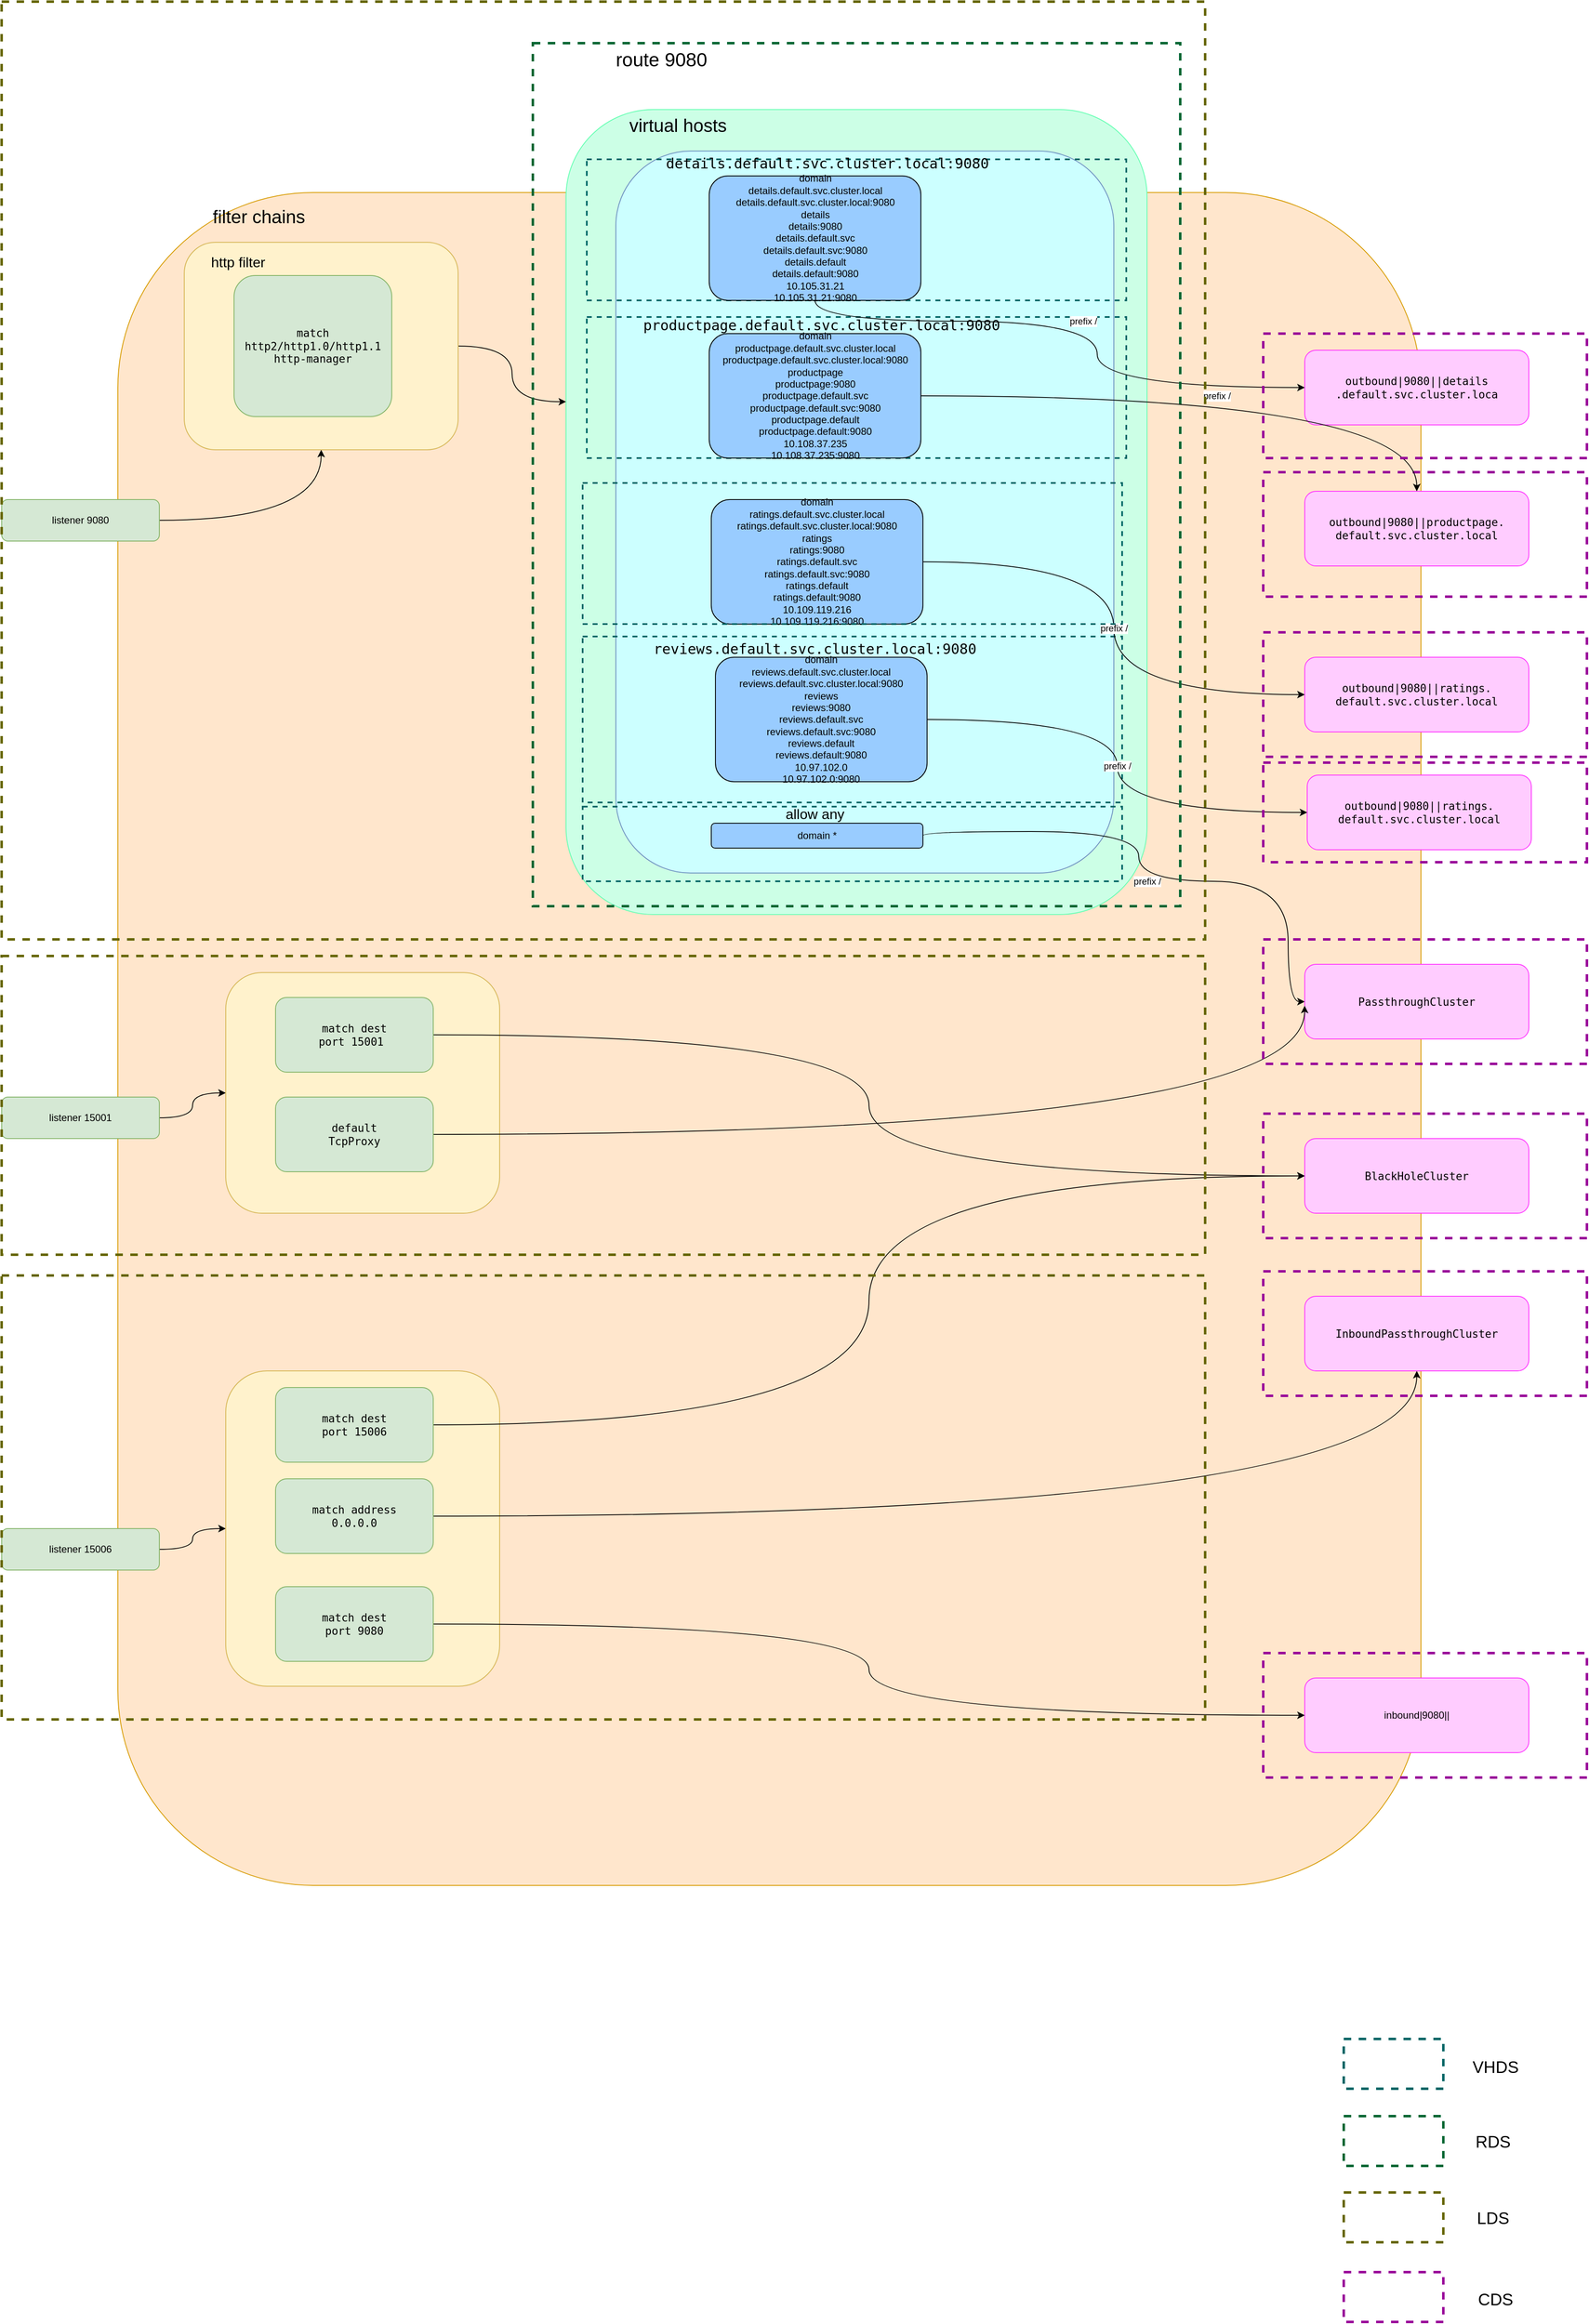 <mxfile version="15.0.3" type="github">
  <diagram id="Fc24wovbdlsAbXFzseOG" name="第 1 页">
    <mxGraphModel dx="1843" dy="1167" grid="0" gridSize="10" guides="1" tooltips="1" connect="1" arrows="1" fold="1" page="1" pageScale="1" pageWidth="2339" pageHeight="3300" math="0" shadow="0">
      <root>
        <mxCell id="0" />
        <mxCell id="1" parent="0" />
        <mxCell id="VYAuoYHthQ6iFn3R_5oL-7" value="" style="rounded=1;whiteSpace=wrap;html=1;fillColor=#ffe6cc;strokeColor=#d79b00;" vertex="1" parent="1">
          <mxGeometry x="440" y="310" width="1570" height="2040" as="geometry" />
        </mxCell>
        <mxCell id="VYAuoYHthQ6iFn3R_5oL-61" value="" style="rounded=1;whiteSpace=wrap;html=1;glass=0;sketch=0;strokeWidth=1;gradientDirection=south;fillColor=#CCFFE6;strokeColor=#66FFB3;" vertex="1" parent="1">
          <mxGeometry x="980" y="210" width="700" height="970" as="geometry" />
        </mxCell>
        <mxCell id="VYAuoYHthQ6iFn3R_5oL-84" value="" style="rounded=0;whiteSpace=wrap;html=1;glass=0;dashed=1;sketch=0;strokeWidth=3;gradientDirection=south;fillColor=none;strokeColor=#990099;" vertex="1" parent="1">
          <mxGeometry x="1820" y="647" width="390" height="150" as="geometry" />
        </mxCell>
        <mxCell id="VYAuoYHthQ6iFn3R_5oL-30" value="&lt;span style=&quot;font-family: monospace&quot;&gt;&lt;font style=&quot;font-size: 17px&quot;&gt;ratings.default.svc.cluster.local:9080&lt;/font&gt;&lt;/span&gt;" style="text;html=1;strokeColor=none;fillColor=none;align=center;verticalAlign=middle;whiteSpace=wrap;rounded=0;" vertex="1" parent="1">
          <mxGeometry x="1145" y="660" width="270" height="20" as="geometry" />
        </mxCell>
        <mxCell id="VYAuoYHthQ6iFn3R_5oL-59" value="" style="rounded=1;whiteSpace=wrap;html=1;glass=0;sketch=0;strokeColor=#6c8ebf;strokeWidth=1;gradientDirection=south;fillColor=#CCFFFF;" vertex="1" parent="1">
          <mxGeometry x="1040" y="260" width="600" height="870" as="geometry" />
        </mxCell>
        <mxCell id="VYAuoYHthQ6iFn3R_5oL-72" value="" style="rounded=0;whiteSpace=wrap;html=1;glass=0;sketch=0;strokeWidth=2;gradientDirection=south;fillColor=none;strokeColor=#006666;dashed=1;" vertex="1" parent="1">
          <mxGeometry x="1000" y="845" width="650" height="200" as="geometry" />
        </mxCell>
        <mxCell id="VYAuoYHthQ6iFn3R_5oL-71" value="" style="rounded=0;whiteSpace=wrap;html=1;glass=0;sketch=0;strokeWidth=2;gradientDirection=south;fillColor=none;strokeColor=#006666;dashed=1;" vertex="1" parent="1">
          <mxGeometry x="1005" y="460" width="650" height="170" as="geometry" />
        </mxCell>
        <mxCell id="VYAuoYHthQ6iFn3R_5oL-69" value="" style="rounded=0;whiteSpace=wrap;html=1;glass=0;sketch=0;strokeWidth=2;gradientDirection=south;fillColor=none;strokeColor=#006666;dashed=1;" vertex="1" parent="1">
          <mxGeometry x="1005" y="270" width="650" height="170" as="geometry" />
        </mxCell>
        <mxCell id="VYAuoYHthQ6iFn3R_5oL-68" value="" style="rounded=0;whiteSpace=wrap;html=1;glass=0;sketch=0;strokeWidth=2;gradientDirection=south;fillColor=none;strokeColor=#006666;dashed=1;" vertex="1" parent="1">
          <mxGeometry x="1000" y="1050" width="650" height="90" as="geometry" />
        </mxCell>
        <mxCell id="VYAuoYHthQ6iFn3R_5oL-64" style="edgeStyle=orthogonalEdgeStyle;curved=1;orthogonalLoop=1;jettySize=auto;html=1;" edge="1" parent="1" source="VYAuoYHthQ6iFn3R_5oL-8" target="VYAuoYHthQ6iFn3R_5oL-10">
          <mxGeometry relative="1" as="geometry" />
        </mxCell>
        <mxCell id="VYAuoYHthQ6iFn3R_5oL-8" value="listener 9080&lt;br&gt;" style="rounded=1;whiteSpace=wrap;html=1;fillColor=#d5e8d4;strokeColor=#82b366;" vertex="1" parent="1">
          <mxGeometry x="300" y="680" width="190" height="50" as="geometry" />
        </mxCell>
        <mxCell id="VYAuoYHthQ6iFn3R_5oL-65" style="edgeStyle=orthogonalEdgeStyle;curved=1;orthogonalLoop=1;jettySize=auto;html=1;entryX=0;entryY=0.363;entryDx=0;entryDy=0;entryPerimeter=0;" edge="1" parent="1" source="VYAuoYHthQ6iFn3R_5oL-10" target="VYAuoYHthQ6iFn3R_5oL-61">
          <mxGeometry relative="1" as="geometry" />
        </mxCell>
        <mxCell id="VYAuoYHthQ6iFn3R_5oL-10" value="" style="rounded=1;whiteSpace=wrap;html=1;fillColor=#fff2cc;strokeColor=#d6b656;align=left;" vertex="1" parent="1">
          <mxGeometry x="520" y="370" width="330" height="250" as="geometry" />
        </mxCell>
        <mxCell id="VYAuoYHthQ6iFn3R_5oL-11" value="&lt;span style=&quot;font-family: monospace ; font-size: 13px&quot;&gt;match http2/http1.0/http1.1&lt;br&gt;http-manager&lt;/span&gt;" style="rounded=1;whiteSpace=wrap;html=1;align=center;fillColor=#d5e8d4;strokeColor=#82b366;" vertex="1" parent="1">
          <mxGeometry x="580" y="410" width="190" height="170" as="geometry" />
        </mxCell>
        <mxCell id="VYAuoYHthQ6iFn3R_5oL-13" style="edgeStyle=orthogonalEdgeStyle;curved=1;orthogonalLoop=1;jettySize=auto;html=1;exitX=0.5;exitY=1;exitDx=0;exitDy=0;" edge="1" parent="1" source="VYAuoYHthQ6iFn3R_5oL-10" target="VYAuoYHthQ6iFn3R_5oL-10">
          <mxGeometry relative="1" as="geometry" />
        </mxCell>
        <mxCell id="VYAuoYHthQ6iFn3R_5oL-14" value="&lt;font style=&quot;font-size: 22px&quot;&gt;filter chains&lt;/font&gt;" style="text;html=1;strokeColor=none;fillColor=none;align=center;verticalAlign=middle;whiteSpace=wrap;rounded=0;" vertex="1" parent="1">
          <mxGeometry x="540" y="320" width="140" height="40" as="geometry" />
        </mxCell>
        <mxCell id="VYAuoYHthQ6iFn3R_5oL-15" value="&lt;font style=&quot;font-size: 17px&quot;&gt;http filter&lt;/font&gt;" style="text;html=1;strokeColor=none;fillColor=none;align=center;verticalAlign=middle;whiteSpace=wrap;rounded=0;" vertex="1" parent="1">
          <mxGeometry x="540" y="380" width="90" height="30" as="geometry" />
        </mxCell>
        <mxCell id="VYAuoYHthQ6iFn3R_5oL-36" value="prefix /" style="edgeStyle=orthogonalEdgeStyle;curved=1;orthogonalLoop=1;jettySize=auto;html=1;exitX=1;exitY=0.5;exitDx=0;exitDy=0;entryX=0;entryY=0.5;entryDx=0;entryDy=0;" edge="1" parent="1" source="VYAuoYHthQ6iFn3R_5oL-16" target="VYAuoYHthQ6iFn3R_5oL-17">
          <mxGeometry relative="1" as="geometry">
            <Array as="points">
              <mxPoint x="1410" y="1080" />
              <mxPoint x="1670" y="1080" />
              <mxPoint x="1670" y="1140" />
              <mxPoint x="1850" y="1140" />
            </Array>
          </mxGeometry>
        </mxCell>
        <mxCell id="VYAuoYHthQ6iFn3R_5oL-16" value="domain *" style="rounded=1;whiteSpace=wrap;html=1;fillColor=#99CCFF;" vertex="1" parent="1">
          <mxGeometry x="1155" y="1070" width="255" height="30" as="geometry" />
        </mxCell>
        <mxCell id="VYAuoYHthQ6iFn3R_5oL-17" value="&lt;span style=&quot;font-family: monospace ; font-size: 13px&quot;&gt;PassthroughCluster&lt;/span&gt;" style="rounded=1;whiteSpace=wrap;html=1;fillColor=#FFCCFF;strokeColor=#FF33FF;" vertex="1" parent="1">
          <mxGeometry x="1870" y="1240" width="270" height="90" as="geometry" />
        </mxCell>
        <mxCell id="VYAuoYHthQ6iFn3R_5oL-18" value="&lt;span style=&quot;font-family: monospace ; font-size: 13px&quot;&gt;outbound|9080||details&lt;br&gt;.default.svc.cluster.loca&lt;/span&gt;" style="rounded=1;whiteSpace=wrap;html=1;fillColor=#FFCCFF;strokeColor=#FF33FF;" vertex="1" parent="1">
          <mxGeometry x="1870" y="500" width="270" height="90" as="geometry" />
        </mxCell>
        <mxCell id="VYAuoYHthQ6iFn3R_5oL-19" value="&lt;span style=&quot;font-family: monospace ; font-size: 13px&quot;&gt;outbound|9080||productpage.&lt;br&gt;default.svc.cluster.local&lt;/span&gt;" style="rounded=1;whiteSpace=wrap;html=1;fillColor=#FFCCFF;strokeColor=#FF33FF;" vertex="1" parent="1">
          <mxGeometry x="1870" y="670" width="270" height="90" as="geometry" />
        </mxCell>
        <mxCell id="VYAuoYHthQ6iFn3R_5oL-20" value="&lt;span style=&quot;font-family: monospace ; font-size: 13px&quot;&gt;outbound|9080||ratings.&lt;br&gt;default.svc.cluster.local&lt;/span&gt;" style="rounded=1;whiteSpace=wrap;html=1;fillColor=#FFCCFF;strokeColor=#FF33FF;" vertex="1" parent="1">
          <mxGeometry x="1870" y="870" width="270" height="90" as="geometry" />
        </mxCell>
        <mxCell id="VYAuoYHthQ6iFn3R_5oL-21" value="&lt;span style=&quot;font-family: monospace ; font-size: 13px&quot;&gt;outbound|9080||ratings.&lt;br&gt;default.svc.cluster.local&lt;/span&gt;" style="rounded=1;whiteSpace=wrap;html=1;fillColor=#FFCCFF;strokeColor=#FF33FF;" vertex="1" parent="1">
          <mxGeometry x="1873" y="1012" width="270" height="90" as="geometry" />
        </mxCell>
        <mxCell id="VYAuoYHthQ6iFn3R_5oL-23" value="&lt;font style=&quot;font-size: 17px&quot;&gt;allow any&lt;/font&gt;" style="text;html=1;strokeColor=none;fillColor=none;align=center;verticalAlign=middle;whiteSpace=wrap;rounded=0;" vertex="1" parent="1">
          <mxGeometry x="1220" y="1050" width="120" height="20" as="geometry" />
        </mxCell>
        <mxCell id="VYAuoYHthQ6iFn3R_5oL-24" value="&lt;span style=&quot;font-family: monospace&quot;&gt;&lt;font style=&quot;font-size: 17px&quot;&gt;details.default.svc.cluster.local:9080&lt;/font&gt;&lt;/span&gt;" style="text;html=1;strokeColor=none;fillColor=none;align=center;verticalAlign=middle;whiteSpace=wrap;rounded=0;" vertex="1" parent="1">
          <mxGeometry x="1210" y="270" width="170" height="10" as="geometry" />
        </mxCell>
        <mxCell id="VYAuoYHthQ6iFn3R_5oL-37" value="prefix /" style="edgeStyle=orthogonalEdgeStyle;curved=1;orthogonalLoop=1;jettySize=auto;html=1;entryX=0;entryY=0.5;entryDx=0;entryDy=0;" edge="1" parent="1" source="VYAuoYHthQ6iFn3R_5oL-26" target="VYAuoYHthQ6iFn3R_5oL-18">
          <mxGeometry relative="1" as="geometry">
            <Array as="points">
              <mxPoint x="1620" y="465" />
              <mxPoint x="1620" y="545" />
            </Array>
          </mxGeometry>
        </mxCell>
        <mxCell id="VYAuoYHthQ6iFn3R_5oL-26" value="&lt;span&gt;domain&lt;/span&gt;&lt;br&gt;&lt;span&gt;details.default.svc.cluster.local&lt;/span&gt;&lt;br&gt;&lt;span&gt;details.default.svc.cluster.local:9080&lt;/span&gt;&lt;br&gt;&lt;span&gt;details&lt;/span&gt;&lt;br&gt;&lt;span&gt;details:9080&lt;/span&gt;&lt;br&gt;&lt;span&gt;details.default.svc&lt;/span&gt;&lt;br&gt;&lt;span&gt;details.default.svc:9080&lt;/span&gt;&lt;br&gt;&lt;span&gt;details.default&lt;/span&gt;&lt;br&gt;&lt;span&gt;details.default:9080&lt;/span&gt;&lt;br&gt;&lt;span&gt;10.105.31.21&lt;/span&gt;&lt;br&gt;&lt;span&gt;10.105.31.21:9080&lt;/span&gt;" style="rounded=1;whiteSpace=wrap;html=1;align=center;fillColor=#99CCFF;" vertex="1" parent="1">
          <mxGeometry x="1152.5" y="290" width="255" height="150" as="geometry" />
        </mxCell>
        <mxCell id="VYAuoYHthQ6iFn3R_5oL-38" value="prefix /" style="edgeStyle=orthogonalEdgeStyle;curved=1;orthogonalLoop=1;jettySize=auto;html=1;" edge="1" parent="1" source="VYAuoYHthQ6iFn3R_5oL-27" target="VYAuoYHthQ6iFn3R_5oL-19">
          <mxGeometry relative="1" as="geometry" />
        </mxCell>
        <mxCell id="VYAuoYHthQ6iFn3R_5oL-27" value="&lt;span&gt;domain&lt;/span&gt;&lt;br&gt;&lt;span&gt;productpage.default.svc.cluster.local&lt;/span&gt;&lt;br&gt;&lt;span&gt;productpage.default.svc.cluster.local:9080&lt;/span&gt;&lt;br&gt;&lt;span&gt;productpage&lt;/span&gt;&lt;br&gt;&lt;span&gt;productpage:9080&lt;/span&gt;&lt;br&gt;&lt;span&gt;productpage.default.svc&lt;/span&gt;&lt;br&gt;&lt;span&gt;productpage.default.svc:9080&lt;/span&gt;&lt;br&gt;&lt;span&gt;productpage.default&lt;/span&gt;&lt;br&gt;&lt;span&gt;productpage.default:9080&lt;/span&gt;&lt;br&gt;&lt;span&gt;10.108.37.235&lt;/span&gt;&lt;br&gt;&lt;span&gt;10.108.37.235:9080&lt;/span&gt;" style="rounded=1;whiteSpace=wrap;html=1;align=center;fillColor=#99CCFF;" vertex="1" parent="1">
          <mxGeometry x="1152.5" y="480" width="255" height="150" as="geometry" />
        </mxCell>
        <mxCell id="VYAuoYHthQ6iFn3R_5oL-28" value="&lt;span style=&quot;font-family: monospace&quot;&gt;&lt;font style=&quot;font-size: 17px&quot;&gt;productpage.default.svc.cluster.local:9080&lt;/font&gt;&lt;/span&gt;" style="text;html=1;strokeColor=none;fillColor=none;align=center;verticalAlign=middle;whiteSpace=wrap;rounded=0;" vertex="1" parent="1">
          <mxGeometry x="1152.5" y="460" width="270" height="20" as="geometry" />
        </mxCell>
        <mxCell id="VYAuoYHthQ6iFn3R_5oL-126" value="prefix /" style="edgeStyle=orthogonalEdgeStyle;curved=1;orthogonalLoop=1;jettySize=auto;html=1;entryX=0;entryY=0.5;entryDx=0;entryDy=0;strokeColor=#000000;strokeWidth=1;" edge="1" parent="1" source="VYAuoYHthQ6iFn3R_5oL-29" target="VYAuoYHthQ6iFn3R_5oL-20">
          <mxGeometry relative="1" as="geometry" />
        </mxCell>
        <mxCell id="VYAuoYHthQ6iFn3R_5oL-29" value="&lt;span&gt;domain&lt;/span&gt;&lt;br&gt;&lt;span&gt;ratings.default.svc.cluster.local&lt;/span&gt;&lt;br&gt;&lt;span&gt;ratings.default.svc.cluster.local:9080&lt;/span&gt;&lt;br&gt;&lt;span&gt;ratings&lt;/span&gt;&lt;br&gt;&lt;span&gt;ratings:9080&lt;/span&gt;&lt;br&gt;&lt;span&gt;ratings.default.svc&lt;/span&gt;&lt;br&gt;&lt;span&gt;ratings.default.svc:9080&lt;/span&gt;&lt;br&gt;&lt;span&gt;ratings.default&lt;/span&gt;&lt;br&gt;&lt;span&gt;ratings.default:9080&lt;/span&gt;&lt;br&gt;&lt;span&gt;10.109.119.216&lt;/span&gt;&lt;br&gt;&lt;span&gt;10.109.119.216:9080&lt;/span&gt;" style="rounded=1;whiteSpace=wrap;html=1;align=center;fillColor=#99CCFF;" vertex="1" parent="1">
          <mxGeometry x="1155" y="680" width="255" height="150" as="geometry" />
        </mxCell>
        <mxCell id="VYAuoYHthQ6iFn3R_5oL-41" value="prefix /" style="edgeStyle=orthogonalEdgeStyle;curved=1;orthogonalLoop=1;jettySize=auto;html=1;" edge="1" parent="1" source="VYAuoYHthQ6iFn3R_5oL-31" target="VYAuoYHthQ6iFn3R_5oL-21">
          <mxGeometry relative="1" as="geometry" />
        </mxCell>
        <mxCell id="VYAuoYHthQ6iFn3R_5oL-31" value="&lt;span&gt;domain&lt;/span&gt;&lt;br&gt;&lt;span&gt;reviews.default.svc.cluster.local&lt;/span&gt;&lt;br&gt;&lt;span&gt;reviews.default.svc.cluster.local:9080&lt;/span&gt;&lt;br&gt;&lt;span&gt;reviews&lt;/span&gt;&lt;br&gt;&lt;span&gt;reviews:9080&lt;/span&gt;&lt;br&gt;&lt;span&gt;reviews.default.svc&lt;/span&gt;&lt;br&gt;&lt;span&gt;reviews.default.svc:9080&lt;/span&gt;&lt;br&gt;&lt;span&gt;reviews.default&lt;/span&gt;&lt;br&gt;&lt;span&gt;reviews.default:9080&lt;/span&gt;&lt;br&gt;&lt;span&gt;10.97.102.0&lt;/span&gt;&lt;br&gt;&lt;span&gt;10.97.102.0:9080&lt;/span&gt;" style="rounded=1;whiteSpace=wrap;html=1;align=center;fillColor=#99CCFF;" vertex="1" parent="1">
          <mxGeometry x="1160" y="870" width="255" height="150" as="geometry" />
        </mxCell>
        <mxCell id="VYAuoYHthQ6iFn3R_5oL-32" value="&lt;span style=&quot;font-family: monospace&quot;&gt;&lt;font style=&quot;font-size: 17px&quot;&gt;reviews.default.svc.cluster.local:9080&lt;/font&gt;&lt;/span&gt;" style="text;html=1;strokeColor=none;fillColor=none;align=center;verticalAlign=middle;whiteSpace=wrap;rounded=0;" vertex="1" parent="1">
          <mxGeometry x="1145" y="850" width="270" height="20" as="geometry" />
        </mxCell>
        <mxCell id="VYAuoYHthQ6iFn3R_5oL-60" value="&lt;font style=&quot;font-size: 22px&quot;&gt;virtual hosts&lt;/font&gt;" style="text;html=1;strokeColor=none;fillColor=none;align=center;verticalAlign=middle;whiteSpace=wrap;rounded=0;glass=0;sketch=0;" vertex="1" parent="1">
          <mxGeometry x="1040" y="220" width="150" height="20" as="geometry" />
        </mxCell>
        <mxCell id="VYAuoYHthQ6iFn3R_5oL-62" value="&lt;font style=&quot;font-size: 23px&quot;&gt;route 9080&lt;/font&gt;" style="text;html=1;strokeColor=none;fillColor=none;align=center;verticalAlign=middle;whiteSpace=wrap;rounded=0;glass=0;sketch=0;" vertex="1" parent="1">
          <mxGeometry x="1000" y="140" width="190" height="20" as="geometry" />
        </mxCell>
        <mxCell id="VYAuoYHthQ6iFn3R_5oL-74" value="&lt;font style=&quot;font-size: 20px&quot;&gt;VHDS&lt;/font&gt;" style="text;html=1;strokeColor=none;fillColor=none;align=center;verticalAlign=middle;whiteSpace=wrap;rounded=0;glass=0;dashed=1;sketch=0;" vertex="1" parent="1">
          <mxGeometry x="2080" y="2558" width="40" height="20" as="geometry" />
        </mxCell>
        <mxCell id="VYAuoYHthQ6iFn3R_5oL-78" value="&lt;font style=&quot;font-size: 20px&quot;&gt;RDS&lt;/font&gt;" style="text;html=1;strokeColor=none;fillColor=none;align=center;verticalAlign=middle;whiteSpace=wrap;rounded=0;glass=0;dashed=1;sketch=0;" vertex="1" parent="1">
          <mxGeometry x="2077" y="2648" width="40" height="20" as="geometry" />
        </mxCell>
        <mxCell id="VYAuoYHthQ6iFn3R_5oL-81" value="&lt;font style=&quot;font-size: 20px&quot;&gt;LDS&lt;/font&gt;" style="text;html=1;strokeColor=none;fillColor=none;align=center;verticalAlign=middle;whiteSpace=wrap;rounded=0;glass=0;dashed=1;sketch=0;" vertex="1" parent="1">
          <mxGeometry x="2077" y="2740" width="40" height="20" as="geometry" />
        </mxCell>
        <mxCell id="VYAuoYHthQ6iFn3R_5oL-83" value="" style="rounded=0;whiteSpace=wrap;html=1;glass=0;dashed=1;sketch=0;strokeWidth=3;gradientDirection=south;fillColor=none;strokeColor=#990099;" vertex="1" parent="1">
          <mxGeometry x="1820" y="480" width="390" height="150" as="geometry" />
        </mxCell>
        <mxCell id="VYAuoYHthQ6iFn3R_5oL-88" value="&lt;font style=&quot;font-size: 20px&quot;&gt;CDS&lt;/font&gt;" style="text;html=1;strokeColor=none;fillColor=none;align=center;verticalAlign=middle;whiteSpace=wrap;rounded=0;glass=0;dashed=1;sketch=0;" vertex="1" parent="1">
          <mxGeometry x="2080" y="2838" width="40" height="20" as="geometry" />
        </mxCell>
        <mxCell id="VYAuoYHthQ6iFn3R_5oL-102" style="edgeStyle=orthogonalEdgeStyle;curved=1;orthogonalLoop=1;jettySize=auto;html=1;strokeColor=#000000;strokeWidth=1;" edge="1" parent="1" source="VYAuoYHthQ6iFn3R_5oL-90" target="VYAuoYHthQ6iFn3R_5oL-93">
          <mxGeometry relative="1" as="geometry" />
        </mxCell>
        <mxCell id="VYAuoYHthQ6iFn3R_5oL-90" value="listener 15001" style="rounded=1;whiteSpace=wrap;html=1;fillColor=#d5e8d4;strokeColor=#82b366;" vertex="1" parent="1">
          <mxGeometry x="300" y="1400" width="190" height="50" as="geometry" />
        </mxCell>
        <mxCell id="VYAuoYHthQ6iFn3R_5oL-93" value="" style="rounded=1;whiteSpace=wrap;html=1;fillColor=#fff2cc;strokeColor=#d6b656;align=left;" vertex="1" parent="1">
          <mxGeometry x="570" y="1250" width="330" height="290" as="geometry" />
        </mxCell>
        <mxCell id="VYAuoYHthQ6iFn3R_5oL-101" style="edgeStyle=orthogonalEdgeStyle;curved=1;orthogonalLoop=1;jettySize=auto;html=1;entryX=0;entryY=0.5;entryDx=0;entryDy=0;strokeColor=#000000;strokeWidth=1;" edge="1" parent="1" source="VYAuoYHthQ6iFn3R_5oL-94" target="VYAuoYHthQ6iFn3R_5oL-96">
          <mxGeometry relative="1" as="geometry" />
        </mxCell>
        <mxCell id="VYAuoYHthQ6iFn3R_5oL-94" value="&lt;span style=&quot;font-family: monospace ; font-size: 13px&quot;&gt;match dest &lt;br&gt;port 15001&amp;nbsp;&lt;/span&gt;" style="rounded=1;whiteSpace=wrap;html=1;align=center;fillColor=#d5e8d4;strokeColor=#82b366;" vertex="1" parent="1">
          <mxGeometry x="630" y="1280" width="190" height="90" as="geometry" />
        </mxCell>
        <mxCell id="VYAuoYHthQ6iFn3R_5oL-99" style="edgeStyle=orthogonalEdgeStyle;curved=1;orthogonalLoop=1;jettySize=auto;html=1;entryX=0.128;entryY=0.533;entryDx=0;entryDy=0;entryPerimeter=0;strokeWidth=1;" edge="1" parent="1" source="VYAuoYHthQ6iFn3R_5oL-95" target="VYAuoYHthQ6iFn3R_5oL-82">
          <mxGeometry relative="1" as="geometry" />
        </mxCell>
        <mxCell id="VYAuoYHthQ6iFn3R_5oL-95" value="&lt;font face=&quot;monospace&quot;&gt;&lt;span style=&quot;font-size: 13px&quot;&gt;default&lt;br&gt;&lt;/span&gt;&lt;/font&gt;&lt;span style=&quot;font-family: monospace ; font-size: 13px&quot;&gt;TcpProxy&lt;/span&gt;&lt;font face=&quot;monospace&quot;&gt;&lt;span style=&quot;font-size: 13px&quot;&gt;&lt;br&gt;&lt;/span&gt;&lt;/font&gt;" style="rounded=1;whiteSpace=wrap;html=1;align=center;fillColor=#d5e8d4;strokeColor=#82b366;" vertex="1" parent="1">
          <mxGeometry x="630" y="1400" width="190" height="90" as="geometry" />
        </mxCell>
        <mxCell id="VYAuoYHthQ6iFn3R_5oL-96" value="&lt;span style=&quot;font-family: monospace ; font-size: 13px&quot;&gt;BlackHoleCluster&lt;/span&gt;" style="rounded=1;whiteSpace=wrap;html=1;fillColor=#FFCCFF;strokeColor=#FF33FF;" vertex="1" parent="1">
          <mxGeometry x="1870" y="1450" width="270" height="90" as="geometry" />
        </mxCell>
        <mxCell id="VYAuoYHthQ6iFn3R_5oL-105" value="&lt;span style=&quot;font-size: 12px&quot;&gt;inbound|9080||&lt;/span&gt;" style="rounded=1;whiteSpace=wrap;html=1;fillColor=#FFCCFF;strokeColor=#FF33FF;" vertex="1" parent="1">
          <mxGeometry x="1870" y="2100" width="270" height="90" as="geometry" />
        </mxCell>
        <mxCell id="VYAuoYHthQ6iFn3R_5oL-112" style="edgeStyle=orthogonalEdgeStyle;curved=1;orthogonalLoop=1;jettySize=auto;html=1;strokeColor=#000000;strokeWidth=1;" edge="1" parent="1" source="VYAuoYHthQ6iFn3R_5oL-107" target="VYAuoYHthQ6iFn3R_5oL-108">
          <mxGeometry relative="1" as="geometry" />
        </mxCell>
        <mxCell id="VYAuoYHthQ6iFn3R_5oL-107" value="listener 15006" style="rounded=1;whiteSpace=wrap;html=1;fillColor=#d5e8d4;strokeColor=#82b366;" vertex="1" parent="1">
          <mxGeometry x="300" y="1920" width="190" height="50" as="geometry" />
        </mxCell>
        <mxCell id="VYAuoYHthQ6iFn3R_5oL-108" value="" style="rounded=1;whiteSpace=wrap;html=1;fillColor=#fff2cc;strokeColor=#d6b656;align=left;" vertex="1" parent="1">
          <mxGeometry x="570" y="1730" width="330" height="380" as="geometry" />
        </mxCell>
        <mxCell id="VYAuoYHthQ6iFn3R_5oL-111" style="edgeStyle=orthogonalEdgeStyle;curved=1;orthogonalLoop=1;jettySize=auto;html=1;entryX=0;entryY=0.5;entryDx=0;entryDy=0;strokeColor=#000000;strokeWidth=1;" edge="1" parent="1" source="VYAuoYHthQ6iFn3R_5oL-109" target="VYAuoYHthQ6iFn3R_5oL-96">
          <mxGeometry relative="1" as="geometry" />
        </mxCell>
        <mxCell id="VYAuoYHthQ6iFn3R_5oL-109" value="&lt;span style=&quot;font-family: monospace ; font-size: 13px&quot;&gt;match dest &lt;br&gt;port 15006&lt;/span&gt;" style="rounded=1;whiteSpace=wrap;html=1;align=center;fillColor=#d5e8d4;strokeColor=#82b366;" vertex="1" parent="1">
          <mxGeometry x="630" y="1750" width="190" height="90" as="geometry" />
        </mxCell>
        <mxCell id="VYAuoYHthQ6iFn3R_5oL-116" style="edgeStyle=orthogonalEdgeStyle;curved=1;orthogonalLoop=1;jettySize=auto;html=1;strokeColor=#000000;strokeWidth=1;" edge="1" parent="1" source="VYAuoYHthQ6iFn3R_5oL-113" target="VYAuoYHthQ6iFn3R_5oL-114">
          <mxGeometry relative="1" as="geometry" />
        </mxCell>
        <mxCell id="VYAuoYHthQ6iFn3R_5oL-113" value="&lt;span style=&quot;font-family: monospace ; font-size: 13px&quot;&gt;match address&lt;br&gt;0.0.0.0&lt;br&gt;&lt;/span&gt;" style="rounded=1;whiteSpace=wrap;html=1;align=center;fillColor=#d5e8d4;strokeColor=#82b366;" vertex="1" parent="1">
          <mxGeometry x="630" y="1860" width="190" height="90" as="geometry" />
        </mxCell>
        <mxCell id="VYAuoYHthQ6iFn3R_5oL-114" value="&lt;span style=&quot;font-family: monospace ; font-size: 13px&quot;&gt;InboundPassthroughCluster&lt;/span&gt;" style="rounded=1;whiteSpace=wrap;html=1;fillColor=#FFCCFF;strokeColor=#FF33FF;" vertex="1" parent="1">
          <mxGeometry x="1870" y="1640" width="270" height="90" as="geometry" />
        </mxCell>
        <mxCell id="VYAuoYHthQ6iFn3R_5oL-118" style="edgeStyle=orthogonalEdgeStyle;curved=1;orthogonalLoop=1;jettySize=auto;html=1;entryX=0;entryY=0.5;entryDx=0;entryDy=0;strokeColor=#000000;strokeWidth=1;" edge="1" parent="1" source="VYAuoYHthQ6iFn3R_5oL-117" target="VYAuoYHthQ6iFn3R_5oL-105">
          <mxGeometry relative="1" as="geometry" />
        </mxCell>
        <mxCell id="VYAuoYHthQ6iFn3R_5oL-117" value="&lt;span style=&quot;font-family: monospace ; font-size: 13px&quot;&gt;match dest &lt;br&gt;port 9080&lt;/span&gt;" style="rounded=1;whiteSpace=wrap;html=1;align=center;fillColor=#d5e8d4;strokeColor=#82b366;" vertex="1" parent="1">
          <mxGeometry x="630" y="1990" width="190" height="90" as="geometry" />
        </mxCell>
        <mxCell id="VYAuoYHthQ6iFn3R_5oL-82" value="" style="rounded=0;whiteSpace=wrap;html=1;glass=0;dashed=1;sketch=0;strokeWidth=3;gradientDirection=south;fillColor=none;strokeColor=#990099;" vertex="1" parent="1">
          <mxGeometry x="1820" y="1210" width="390" height="150" as="geometry" />
        </mxCell>
        <mxCell id="VYAuoYHthQ6iFn3R_5oL-97" value="" style="rounded=0;whiteSpace=wrap;html=1;glass=0;dashed=1;sketch=0;strokeWidth=3;gradientDirection=south;fillColor=none;strokeColor=#990099;" vertex="1" parent="1">
          <mxGeometry x="1820" y="1420" width="390" height="150" as="geometry" />
        </mxCell>
        <mxCell id="VYAuoYHthQ6iFn3R_5oL-115" value="" style="rounded=0;whiteSpace=wrap;html=1;glass=0;dashed=1;sketch=0;strokeWidth=3;gradientDirection=south;fillColor=none;strokeColor=#990099;" vertex="1" parent="1">
          <mxGeometry x="1820" y="1610" width="390" height="150" as="geometry" />
        </mxCell>
        <mxCell id="VYAuoYHthQ6iFn3R_5oL-106" value="" style="rounded=0;whiteSpace=wrap;html=1;glass=0;dashed=1;sketch=0;strokeWidth=3;gradientDirection=south;fillColor=none;strokeColor=#990099;" vertex="1" parent="1">
          <mxGeometry x="1820" y="2070" width="390" height="150" as="geometry" />
        </mxCell>
        <mxCell id="VYAuoYHthQ6iFn3R_5oL-103" value="" style="rounded=0;whiteSpace=wrap;html=1;glass=0;dashed=1;sketch=0;strokeWidth=3;fillColor=none;gradientDirection=south;strokeColor=#666600;" vertex="1" parent="1">
          <mxGeometry x="300" y="1230" width="1450" height="360" as="geometry" />
        </mxCell>
        <mxCell id="VYAuoYHthQ6iFn3R_5oL-119" value="" style="rounded=0;whiteSpace=wrap;html=1;glass=0;dashed=1;sketch=0;strokeWidth=3;fillColor=none;gradientDirection=south;strokeColor=#666600;" vertex="1" parent="1">
          <mxGeometry x="300" y="1615" width="1450" height="535" as="geometry" />
        </mxCell>
        <mxCell id="VYAuoYHthQ6iFn3R_5oL-120" value="" style="rounded=0;whiteSpace=wrap;html=1;glass=0;dashed=1;sketch=0;strokeWidth=3;fillColor=none;gradientDirection=south;strokeColor=#006633;" vertex="1" parent="1">
          <mxGeometry x="1917" y="2628" width="120" height="60" as="geometry" />
        </mxCell>
        <mxCell id="VYAuoYHthQ6iFn3R_5oL-121" value="" style="rounded=0;whiteSpace=wrap;html=1;glass=0;dashed=1;sketch=0;strokeWidth=3;fillColor=none;gradientDirection=south;strokeColor=#666600;" vertex="1" parent="1">
          <mxGeometry x="1917" y="2720" width="120" height="60" as="geometry" />
        </mxCell>
        <mxCell id="VYAuoYHthQ6iFn3R_5oL-122" value="" style="rounded=0;whiteSpace=wrap;html=1;glass=0;dashed=1;sketch=0;strokeColor=#990099;strokeWidth=3;fillColor=none;gradientDirection=south;" vertex="1" parent="1">
          <mxGeometry x="1917" y="2816" width="120" height="60" as="geometry" />
        </mxCell>
        <mxCell id="VYAuoYHthQ6iFn3R_5oL-123" value="" style="rounded=0;whiteSpace=wrap;html=1;glass=0;dashed=1;sketch=0;strokeWidth=3;fillColor=none;gradientDirection=south;strokeColor=#006666;" vertex="1" parent="1">
          <mxGeometry x="1917" y="2535" width="120" height="60" as="geometry" />
        </mxCell>
        <mxCell id="VYAuoYHthQ6iFn3R_5oL-86" value="" style="rounded=0;whiteSpace=wrap;html=1;glass=0;dashed=1;sketch=0;strokeWidth=3;gradientDirection=south;fillColor=none;strokeColor=#990099;" vertex="1" parent="1">
          <mxGeometry x="1820" y="997" width="390" height="120" as="geometry" />
        </mxCell>
        <mxCell id="VYAuoYHthQ6iFn3R_5oL-85" value="" style="rounded=0;whiteSpace=wrap;html=1;glass=0;dashed=1;sketch=0;strokeWidth=3;gradientDirection=south;fillColor=none;strokeColor=#990099;" vertex="1" parent="1">
          <mxGeometry x="1820" y="840" width="390" height="150" as="geometry" />
        </mxCell>
        <mxCell id="VYAuoYHthQ6iFn3R_5oL-70" value="" style="rounded=0;whiteSpace=wrap;html=1;glass=0;sketch=0;strokeWidth=2;gradientDirection=south;fillColor=none;strokeColor=#006666;dashed=1;" vertex="1" parent="1">
          <mxGeometry x="1000" y="660" width="650" height="170" as="geometry" />
        </mxCell>
        <mxCell id="VYAuoYHthQ6iFn3R_5oL-76" value="" style="rounded=0;whiteSpace=wrap;html=1;glass=0;dashed=1;sketch=0;strokeWidth=3;fillColor=none;gradientDirection=south;strokeColor=#006633;" vertex="1" parent="1">
          <mxGeometry x="940" y="130" width="780" height="1040" as="geometry" />
        </mxCell>
        <mxCell id="VYAuoYHthQ6iFn3R_5oL-79" value="" style="rounded=0;whiteSpace=wrap;html=1;glass=0;dashed=1;sketch=0;strokeWidth=3;fillColor=none;gradientDirection=south;strokeColor=#666600;" vertex="1" parent="1">
          <mxGeometry x="300" y="80" width="1450" height="1130" as="geometry" />
        </mxCell>
      </root>
    </mxGraphModel>
  </diagram>
</mxfile>
